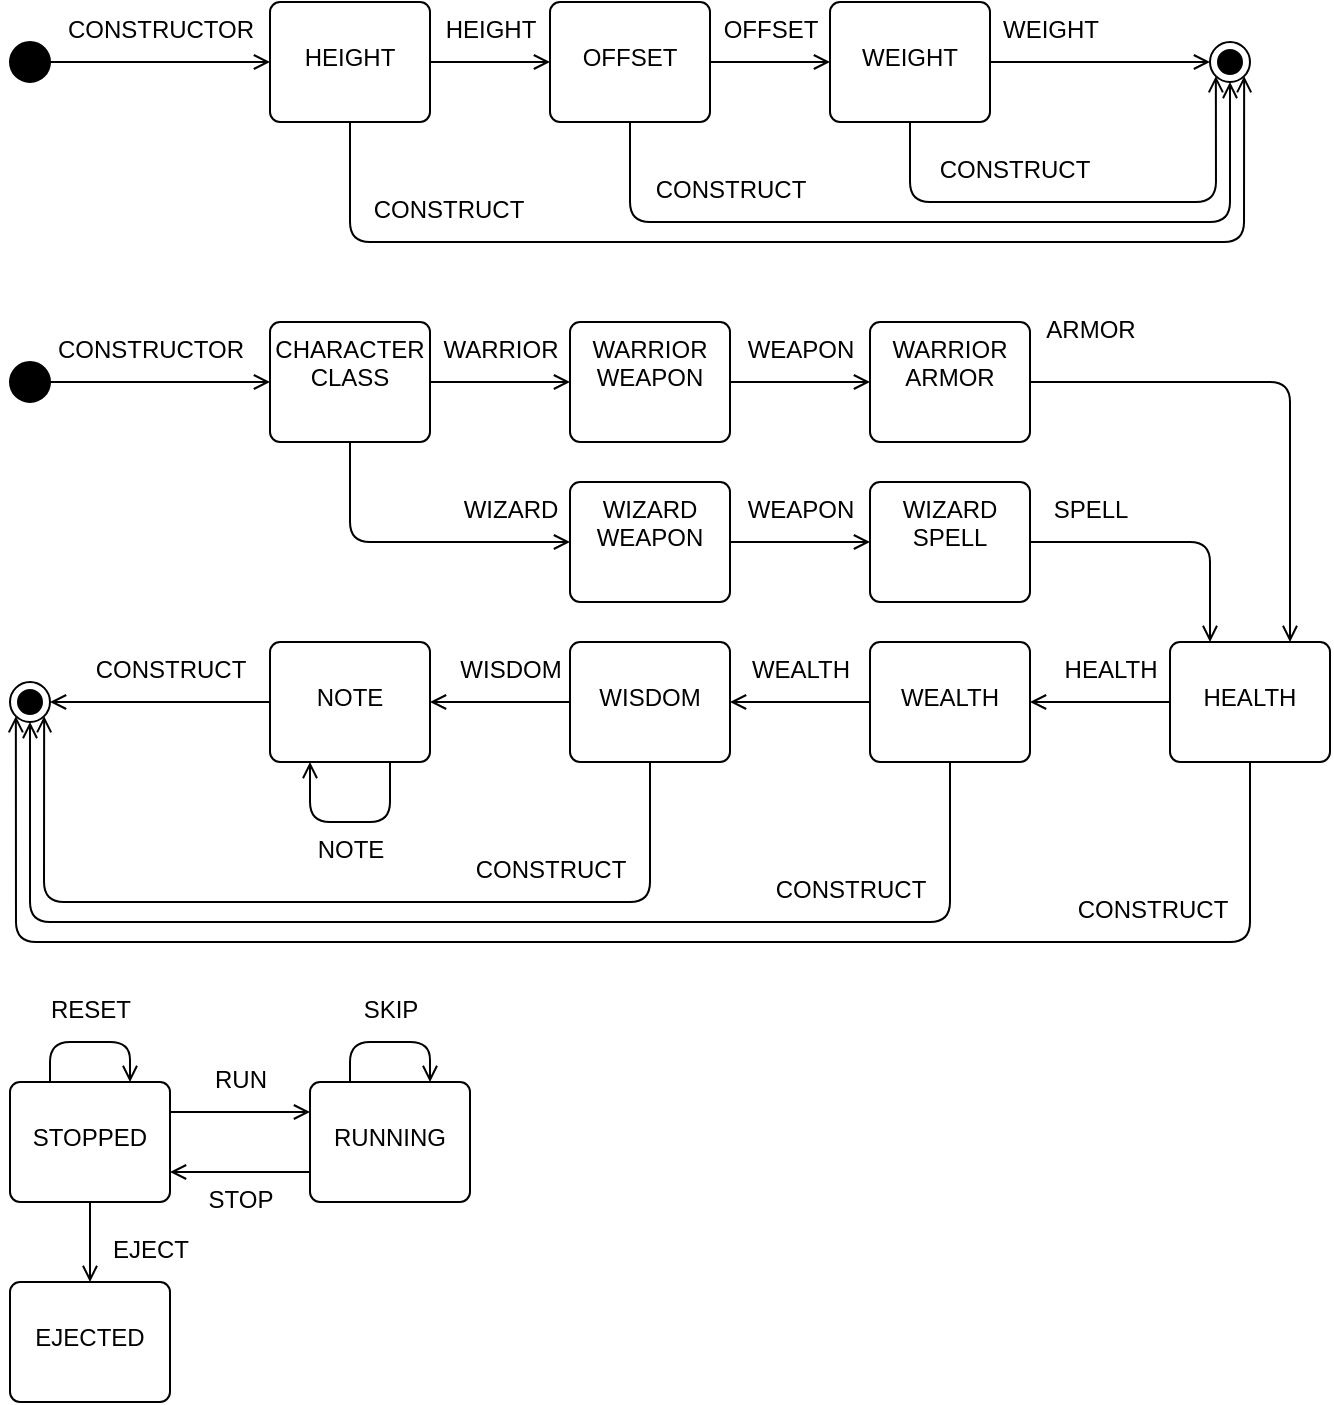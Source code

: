 <mxfile version="24.7.10">
  <diagram name="Page-1" id="Ac71hImqdFUwSNVHBzud">
    <mxGraphModel dx="1434" dy="754" grid="1" gridSize="10" guides="1" tooltips="1" connect="1" arrows="1" fold="1" page="1" pageScale="1" pageWidth="850" pageHeight="1100" background="none" math="0" shadow="0">
      <root>
        <mxCell id="0" />
        <mxCell id="1" parent="0" />
        <mxCell id="HTi7tMDV67TymgXYMMtL-4" value="&lt;div&gt;&lt;br&gt;&lt;/div&gt;&lt;div&gt;STOPPED&lt;/div&gt;" style="html=1;align=center;verticalAlign=top;rounded=1;absoluteArcSize=1;arcSize=10;dashed=0;whiteSpace=wrap;labelBackgroundColor=none;" parent="1" vertex="1">
          <mxGeometry x="40" y="580" width="80" height="60" as="geometry" />
        </mxCell>
        <mxCell id="HTi7tMDV67TymgXYMMtL-5" value="&lt;div&gt;&lt;br&gt;&lt;/div&gt;&lt;div&gt;EJECTED&lt;/div&gt;" style="html=1;align=center;verticalAlign=top;rounded=1;absoluteArcSize=1;arcSize=10;dashed=0;whiteSpace=wrap;labelBackgroundColor=none;" parent="1" vertex="1">
          <mxGeometry x="40" y="680" width="80" height="60" as="geometry" />
        </mxCell>
        <mxCell id="HTi7tMDV67TymgXYMMtL-6" value="&lt;div&gt;&lt;br&gt;&lt;/div&gt;&lt;div&gt;RUNNING&lt;/div&gt;" style="html=1;align=center;verticalAlign=top;rounded=1;absoluteArcSize=1;arcSize=10;dashed=0;whiteSpace=wrap;labelBackgroundColor=none;" parent="1" vertex="1">
          <mxGeometry x="190" y="580" width="80" height="60" as="geometry" />
        </mxCell>
        <mxCell id="HTi7tMDV67TymgXYMMtL-11" value="" style="endArrow=open;html=1;rounded=1;align=center;verticalAlign=bottom;endFill=0;labelBackgroundColor=none;exitX=0;exitY=0.75;exitDx=0;exitDy=0;entryX=1;entryY=0.75;entryDx=0;entryDy=0;fontColor=default;" parent="1" source="HTi7tMDV67TymgXYMMtL-6" target="HTi7tMDV67TymgXYMMtL-4" edge="1">
          <mxGeometry y="70" relative="1" as="geometry">
            <mxPoint x="280" y="740" as="sourcePoint" />
            <mxPoint x="480" y="740" as="targetPoint" />
            <mxPoint as="offset" />
          </mxGeometry>
        </mxCell>
        <mxCell id="HTi7tMDV67TymgXYMMtL-12" value="STOP" style="resizable=0;html=1;align=center;verticalAlign=top;labelBackgroundColor=none;direction=south;rounded=1;" parent="HTi7tMDV67TymgXYMMtL-11" connectable="0" vertex="1">
          <mxGeometry relative="1" as="geometry" />
        </mxCell>
        <mxCell id="HTi7tMDV67TymgXYMMtL-14" value="" style="endArrow=open;html=1;rounded=1;align=center;verticalAlign=bottom;endFill=0;labelBackgroundColor=none;exitX=1;exitY=0.25;exitDx=0;exitDy=0;entryX=0;entryY=0.25;entryDx=0;entryDy=0;fontColor=default;" parent="1" source="HTi7tMDV67TymgXYMMtL-4" target="HTi7tMDV67TymgXYMMtL-6" edge="1">
          <mxGeometry y="70" relative="1" as="geometry">
            <mxPoint x="320" y="530" as="sourcePoint" />
            <mxPoint x="120" y="530" as="targetPoint" />
            <mxPoint as="offset" />
          </mxGeometry>
        </mxCell>
        <mxCell id="HTi7tMDV67TymgXYMMtL-15" value="RUN" style="resizable=0;html=1;align=center;verticalAlign=top;labelBackgroundColor=none;direction=west;rounded=1;" parent="HTi7tMDV67TymgXYMMtL-14" connectable="0" vertex="1">
          <mxGeometry relative="1" as="geometry">
            <mxPoint y="-30" as="offset" />
          </mxGeometry>
        </mxCell>
        <mxCell id="HTi7tMDV67TymgXYMMtL-16" value="" style="endArrow=open;html=1;rounded=1;align=center;verticalAlign=bottom;endFill=0;labelBackgroundColor=none;exitX=0.5;exitY=1;exitDx=0;exitDy=0;entryX=0.5;entryY=0;entryDx=0;entryDy=0;fontColor=default;" parent="1" source="HTi7tMDV67TymgXYMMtL-4" target="HTi7tMDV67TymgXYMMtL-5" edge="1">
          <mxGeometry y="70" relative="1" as="geometry">
            <mxPoint x="170" y="590" as="sourcePoint" />
            <mxPoint x="370" y="590" as="targetPoint" />
            <mxPoint as="offset" />
          </mxGeometry>
        </mxCell>
        <mxCell id="HTi7tMDV67TymgXYMMtL-17" value="EJECT" style="resizable=0;html=1;align=center;verticalAlign=top;labelBackgroundColor=none;direction=south;rounded=1;" parent="HTi7tMDV67TymgXYMMtL-16" connectable="0" vertex="1">
          <mxGeometry relative="1" as="geometry">
            <mxPoint x="30" y="-10" as="offset" />
          </mxGeometry>
        </mxCell>
        <mxCell id="HTi7tMDV67TymgXYMMtL-20" value="" style="endArrow=open;html=1;rounded=1;align=center;verticalAlign=bottom;endFill=0;labelBackgroundColor=none;exitX=0.25;exitY=0;exitDx=0;exitDy=0;entryX=0.75;entryY=0;entryDx=0;entryDy=0;fontColor=default;" parent="1" source="HTi7tMDV67TymgXYMMtL-6" target="HTi7tMDV67TymgXYMMtL-6" edge="1">
          <mxGeometry y="70" relative="1" as="geometry">
            <mxPoint x="330" y="630" as="sourcePoint" />
            <mxPoint x="460" y="610" as="targetPoint" />
            <Array as="points">
              <mxPoint x="210" y="560" />
              <mxPoint x="250" y="560" />
            </Array>
            <mxPoint as="offset" />
          </mxGeometry>
        </mxCell>
        <mxCell id="HTi7tMDV67TymgXYMMtL-21" value="SKIP" style="resizable=0;html=1;align=center;verticalAlign=top;labelBackgroundColor=none;direction=west;rounded=1;" parent="HTi7tMDV67TymgXYMMtL-20" connectable="0" vertex="1">
          <mxGeometry relative="1" as="geometry">
            <mxPoint y="-30" as="offset" />
          </mxGeometry>
        </mxCell>
        <mxCell id="HTi7tMDV67TymgXYMMtL-26" value="" style="endArrow=open;html=1;rounded=1;align=center;verticalAlign=bottom;endFill=0;labelBackgroundColor=none;exitX=0.25;exitY=0;exitDx=0;exitDy=0;entryX=0.75;entryY=0;entryDx=0;entryDy=0;fontColor=default;" parent="1" source="HTi7tMDV67TymgXYMMtL-4" target="HTi7tMDV67TymgXYMMtL-4" edge="1">
          <mxGeometry y="70" relative="1" as="geometry">
            <mxPoint x="290" y="590" as="sourcePoint" />
            <mxPoint x="290" y="630" as="targetPoint" />
            <Array as="points">
              <mxPoint x="60" y="560" />
              <mxPoint x="100" y="560" />
            </Array>
            <mxPoint as="offset" />
          </mxGeometry>
        </mxCell>
        <mxCell id="HTi7tMDV67TymgXYMMtL-27" value="RESET" style="resizable=0;html=1;align=center;verticalAlign=top;labelBackgroundColor=none;direction=north;rounded=1;" parent="HTi7tMDV67TymgXYMMtL-26" connectable="0" vertex="1">
          <mxGeometry relative="1" as="geometry">
            <mxPoint y="-30" as="offset" />
          </mxGeometry>
        </mxCell>
        <mxCell id="Jva7O8vbE3L5nxs0JY6R-1" value="&lt;div&gt;&lt;br&gt;&lt;/div&gt;&lt;div&gt;HEIGHT&lt;/div&gt;" style="html=1;align=center;verticalAlign=top;rounded=1;absoluteArcSize=1;arcSize=10;dashed=0;whiteSpace=wrap;labelBackgroundColor=none;" parent="1" vertex="1">
          <mxGeometry x="170" y="40" width="80" height="60" as="geometry" />
        </mxCell>
        <mxCell id="Jva7O8vbE3L5nxs0JY6R-2" value="&lt;div&gt;&lt;br&gt;&lt;/div&gt;&lt;div&gt;OFFSET&lt;/div&gt;" style="html=1;align=center;verticalAlign=top;rounded=1;absoluteArcSize=1;arcSize=10;dashed=0;whiteSpace=wrap;labelBackgroundColor=none;" parent="1" vertex="1">
          <mxGeometry x="310" y="40" width="80" height="60" as="geometry" />
        </mxCell>
        <mxCell id="Jva7O8vbE3L5nxs0JY6R-3" value="&lt;div&gt;&lt;br&gt;&lt;/div&gt;&lt;div&gt;WEIGHT&lt;/div&gt;" style="html=1;align=center;verticalAlign=top;rounded=1;absoluteArcSize=1;arcSize=10;dashed=0;whiteSpace=wrap;labelBackgroundColor=none;" parent="1" vertex="1">
          <mxGeometry x="450" y="40" width="80" height="60" as="geometry" />
        </mxCell>
        <mxCell id="Jva7O8vbE3L5nxs0JY6R-4" value="" style="ellipse;fillColor=strokeColor;html=1;" parent="1" vertex="1">
          <mxGeometry x="40" y="60" width="20" height="20" as="geometry" />
        </mxCell>
        <mxCell id="Jva7O8vbE3L5nxs0JY6R-5" value="" style="endArrow=open;html=1;rounded=1;align=center;verticalAlign=bottom;endFill=0;labelBackgroundColor=none;fontColor=default;exitX=1;exitY=0.5;exitDx=0;exitDy=0;entryX=0;entryY=0.5;entryDx=0;entryDy=0;" parent="1" source="Jva7O8vbE3L5nxs0JY6R-4" target="Jva7O8vbE3L5nxs0JY6R-1" edge="1">
          <mxGeometry y="70" relative="1" as="geometry">
            <mxPoint x="280" y="-10" as="sourcePoint" />
            <mxPoint x="150" y="-10" as="targetPoint" />
            <mxPoint as="offset" />
          </mxGeometry>
        </mxCell>
        <mxCell id="Jva7O8vbE3L5nxs0JY6R-6" value="CONSTRUCTOR" style="resizable=0;html=1;align=center;verticalAlign=top;labelBackgroundColor=none;direction=west;rounded=1;" parent="Jva7O8vbE3L5nxs0JY6R-5" connectable="0" vertex="1">
          <mxGeometry relative="1" as="geometry">
            <mxPoint y="-30" as="offset" />
          </mxGeometry>
        </mxCell>
        <mxCell id="Jva7O8vbE3L5nxs0JY6R-8" value="" style="endArrow=open;html=1;rounded=1;align=center;verticalAlign=bottom;endFill=0;labelBackgroundColor=none;fontColor=default;exitX=1;exitY=0.5;exitDx=0;exitDy=0;entryX=0;entryY=0.5;entryDx=0;entryDy=0;" parent="1" source="Jva7O8vbE3L5nxs0JY6R-1" target="Jva7O8vbE3L5nxs0JY6R-2" edge="1">
          <mxGeometry y="70" relative="1" as="geometry">
            <mxPoint x="230" y="170" as="sourcePoint" />
            <mxPoint x="340" y="170" as="targetPoint" />
            <mxPoint as="offset" />
          </mxGeometry>
        </mxCell>
        <mxCell id="Jva7O8vbE3L5nxs0JY6R-9" value="&lt;div&gt;HEIGHT&lt;/div&gt;" style="resizable=0;html=1;align=center;verticalAlign=top;labelBackgroundColor=none;direction=west;rounded=1;" parent="Jva7O8vbE3L5nxs0JY6R-8" connectable="0" vertex="1">
          <mxGeometry relative="1" as="geometry">
            <mxPoint y="-30" as="offset" />
          </mxGeometry>
        </mxCell>
        <mxCell id="Jva7O8vbE3L5nxs0JY6R-10" value="" style="endArrow=open;html=1;rounded=1;align=center;verticalAlign=bottom;endFill=0;labelBackgroundColor=none;fontColor=default;exitX=1;exitY=0.5;exitDx=0;exitDy=0;entryX=0;entryY=0.5;entryDx=0;entryDy=0;" parent="1" source="Jva7O8vbE3L5nxs0JY6R-2" target="Jva7O8vbE3L5nxs0JY6R-3" edge="1">
          <mxGeometry y="70" relative="1" as="geometry">
            <mxPoint x="260" y="80" as="sourcePoint" />
            <mxPoint x="330" y="80" as="targetPoint" />
            <mxPoint as="offset" />
          </mxGeometry>
        </mxCell>
        <mxCell id="Jva7O8vbE3L5nxs0JY6R-11" value="OFFSET" style="resizable=0;html=1;align=center;verticalAlign=top;labelBackgroundColor=none;direction=west;rounded=1;" parent="Jva7O8vbE3L5nxs0JY6R-10" connectable="0" vertex="1">
          <mxGeometry relative="1" as="geometry">
            <mxPoint y="-30" as="offset" />
          </mxGeometry>
        </mxCell>
        <mxCell id="Jva7O8vbE3L5nxs0JY6R-14" value="" style="endArrow=open;html=1;rounded=1;align=center;verticalAlign=bottom;endFill=0;labelBackgroundColor=none;fontColor=default;exitX=1;exitY=0.5;exitDx=0;exitDy=0;entryX=0;entryY=0.5;entryDx=0;entryDy=0;" parent="1" source="Jva7O8vbE3L5nxs0JY6R-3" target="Jva7O8vbE3L5nxs0JY6R-7" edge="1">
          <mxGeometry y="70" relative="1" as="geometry">
            <mxPoint x="550" y="69.5" as="sourcePoint" />
            <mxPoint x="620" y="69.5" as="targetPoint" />
            <mxPoint as="offset" />
          </mxGeometry>
        </mxCell>
        <mxCell id="Jva7O8vbE3L5nxs0JY6R-15" value="WEIGHT" style="resizable=0;html=1;align=center;verticalAlign=top;labelBackgroundColor=none;direction=west;rounded=1;" parent="Jva7O8vbE3L5nxs0JY6R-14" connectable="0" vertex="1">
          <mxGeometry relative="1" as="geometry">
            <mxPoint x="-25" y="-30" as="offset" />
          </mxGeometry>
        </mxCell>
        <mxCell id="Jva7O8vbE3L5nxs0JY6R-7" value="" style="ellipse;html=1;shape=endState;fillColor=strokeColor;" parent="1" vertex="1">
          <mxGeometry x="640" y="60" width="20" height="20" as="geometry" />
        </mxCell>
        <mxCell id="Jva7O8vbE3L5nxs0JY6R-16" value="" style="endArrow=open;html=1;rounded=1;align=center;verticalAlign=bottom;endFill=0;labelBackgroundColor=none;fontColor=default;exitX=0.5;exitY=1;exitDx=0;exitDy=0;entryX=1;entryY=1;entryDx=0;entryDy=0;" parent="1" source="Jva7O8vbE3L5nxs0JY6R-1" target="Jva7O8vbE3L5nxs0JY6R-7" edge="1">
          <mxGeometry y="70" relative="1" as="geometry">
            <mxPoint x="80" y="180" as="sourcePoint" />
            <mxPoint x="600" y="160" as="targetPoint" />
            <mxPoint as="offset" />
            <Array as="points">
              <mxPoint x="210" y="160" />
              <mxPoint x="410" y="160" />
              <mxPoint x="657" y="160" />
            </Array>
          </mxGeometry>
        </mxCell>
        <mxCell id="Jva7O8vbE3L5nxs0JY6R-17" value="CONSTRUCT" style="resizable=0;html=1;align=center;verticalAlign=top;labelBackgroundColor=none;direction=north;rounded=1;" parent="Jva7O8vbE3L5nxs0JY6R-16" connectable="0" vertex="1">
          <mxGeometry relative="1" as="geometry">
            <mxPoint x="-186" y="-30" as="offset" />
          </mxGeometry>
        </mxCell>
        <mxCell id="Jva7O8vbE3L5nxs0JY6R-18" value="" style="endArrow=open;html=1;rounded=1;align=center;verticalAlign=bottom;endFill=0;labelBackgroundColor=none;fontColor=default;exitX=0.5;exitY=1;exitDx=0;exitDy=0;entryX=0.5;entryY=1;entryDx=0;entryDy=0;" parent="1" source="Jva7O8vbE3L5nxs0JY6R-2" target="Jva7O8vbE3L5nxs0JY6R-7" edge="1">
          <mxGeometry y="70" relative="1" as="geometry">
            <mxPoint x="220" y="110" as="sourcePoint" />
            <mxPoint x="590" y="80" as="targetPoint" />
            <mxPoint as="offset" />
            <Array as="points">
              <mxPoint x="350" y="150" />
              <mxPoint x="650" y="150" />
            </Array>
          </mxGeometry>
        </mxCell>
        <mxCell id="Jva7O8vbE3L5nxs0JY6R-19" value="CONSTRUCT" style="resizable=0;html=1;align=center;verticalAlign=top;labelBackgroundColor=none;direction=west;rounded=1;" parent="Jva7O8vbE3L5nxs0JY6R-18" connectable="0" vertex="1">
          <mxGeometry relative="1" as="geometry">
            <mxPoint x="-110" y="-30" as="offset" />
          </mxGeometry>
        </mxCell>
        <mxCell id="Jva7O8vbE3L5nxs0JY6R-20" value="" style="endArrow=open;html=1;rounded=1;align=center;verticalAlign=bottom;endFill=0;labelBackgroundColor=none;fontColor=default;exitX=0.5;exitY=1;exitDx=0;exitDy=0;entryX=0;entryY=1;entryDx=0;entryDy=0;" parent="1" source="Jva7O8vbE3L5nxs0JY6R-3" target="Jva7O8vbE3L5nxs0JY6R-7" edge="1">
          <mxGeometry y="70" relative="1" as="geometry">
            <mxPoint x="360" y="110" as="sourcePoint" />
            <mxPoint x="590" y="80" as="targetPoint" />
            <mxPoint as="offset" />
            <Array as="points">
              <mxPoint x="490" y="140" />
              <mxPoint x="643" y="140" />
            </Array>
          </mxGeometry>
        </mxCell>
        <mxCell id="Jva7O8vbE3L5nxs0JY6R-21" value="CONSTRUCT" style="resizable=0;html=1;align=center;verticalAlign=top;labelBackgroundColor=none;direction=north;rounded=1;" parent="Jva7O8vbE3L5nxs0JY6R-20" connectable="0" vertex="1">
          <mxGeometry relative="1" as="geometry">
            <mxPoint x="-36" y="-30" as="offset" />
          </mxGeometry>
        </mxCell>
        <mxCell id="Jva7O8vbE3L5nxs0JY6R-22" value="&lt;div&gt;CHARACTER&lt;/div&gt;&lt;div&gt;CLASS&lt;br&gt;&lt;/div&gt;" style="html=1;align=center;verticalAlign=top;rounded=1;absoluteArcSize=1;arcSize=10;dashed=0;whiteSpace=wrap;labelBackgroundColor=none;" parent="1" vertex="1">
          <mxGeometry x="170" y="200" width="80" height="60" as="geometry" />
        </mxCell>
        <mxCell id="Jva7O8vbE3L5nxs0JY6R-23" value="&lt;div&gt;WARRIOR&lt;/div&gt;&lt;div&gt;WEAPON&lt;/div&gt;" style="html=1;align=center;verticalAlign=top;rounded=1;absoluteArcSize=1;arcSize=10;dashed=0;whiteSpace=wrap;labelBackgroundColor=none;" parent="1" vertex="1">
          <mxGeometry x="320" y="200" width="80" height="60" as="geometry" />
        </mxCell>
        <mxCell id="Jva7O8vbE3L5nxs0JY6R-24" value="&lt;div&gt;WARRIOR&lt;/div&gt;&lt;div&gt;ARMOR&lt;/div&gt;" style="html=1;align=center;verticalAlign=top;rounded=1;absoluteArcSize=1;arcSize=10;dashed=0;whiteSpace=wrap;labelBackgroundColor=none;" parent="1" vertex="1">
          <mxGeometry x="470" y="200" width="80" height="60" as="geometry" />
        </mxCell>
        <mxCell id="Jva7O8vbE3L5nxs0JY6R-25" value="" style="ellipse;fillColor=strokeColor;html=1;" parent="1" vertex="1">
          <mxGeometry x="40" y="220" width="20" height="20" as="geometry" />
        </mxCell>
        <mxCell id="Jva7O8vbE3L5nxs0JY6R-26" value="" style="endArrow=open;html=1;rounded=1;align=center;verticalAlign=bottom;endFill=0;labelBackgroundColor=none;fontColor=default;exitX=1;exitY=0.5;exitDx=0;exitDy=0;entryX=0;entryY=0.5;entryDx=0;entryDy=0;" parent="1" source="Jva7O8vbE3L5nxs0JY6R-25" target="Jva7O8vbE3L5nxs0JY6R-22" edge="1">
          <mxGeometry y="70" relative="1" as="geometry">
            <mxPoint x="280" y="150" as="sourcePoint" />
            <mxPoint x="150" y="150" as="targetPoint" />
            <mxPoint as="offset" />
          </mxGeometry>
        </mxCell>
        <mxCell id="Jva7O8vbE3L5nxs0JY6R-27" value="CONSTRUCTOR" style="resizable=0;html=1;align=center;verticalAlign=top;labelBackgroundColor=none;direction=west;rounded=1;" parent="Jva7O8vbE3L5nxs0JY6R-26" connectable="0" vertex="1">
          <mxGeometry relative="1" as="geometry">
            <mxPoint x="-5" y="-30" as="offset" />
          </mxGeometry>
        </mxCell>
        <mxCell id="Jva7O8vbE3L5nxs0JY6R-28" value="" style="endArrow=open;html=1;rounded=1;align=center;verticalAlign=bottom;endFill=0;labelBackgroundColor=none;fontColor=default;exitX=1;exitY=0.5;exitDx=0;exitDy=0;entryX=0;entryY=0.5;entryDx=0;entryDy=0;" parent="1" source="Jva7O8vbE3L5nxs0JY6R-22" target="Jva7O8vbE3L5nxs0JY6R-23" edge="1">
          <mxGeometry y="70" relative="1" as="geometry">
            <mxPoint x="230" y="330" as="sourcePoint" />
            <mxPoint x="340" y="330" as="targetPoint" />
            <mxPoint as="offset" />
          </mxGeometry>
        </mxCell>
        <mxCell id="Jva7O8vbE3L5nxs0JY6R-29" value="WARRIOR" style="resizable=0;html=1;align=center;verticalAlign=top;labelBackgroundColor=none;direction=west;rounded=1;" parent="Jva7O8vbE3L5nxs0JY6R-28" connectable="0" vertex="1">
          <mxGeometry relative="1" as="geometry">
            <mxPoint y="-30" as="offset" />
          </mxGeometry>
        </mxCell>
        <mxCell id="Jva7O8vbE3L5nxs0JY6R-30" value="" style="endArrow=open;html=1;rounded=1;align=center;verticalAlign=bottom;endFill=0;labelBackgroundColor=none;fontColor=default;exitX=1;exitY=0.5;exitDx=0;exitDy=0;entryX=0;entryY=0.5;entryDx=0;entryDy=0;" parent="1" source="Jva7O8vbE3L5nxs0JY6R-23" target="Jva7O8vbE3L5nxs0JY6R-24" edge="1">
          <mxGeometry y="70" relative="1" as="geometry">
            <mxPoint x="270" y="240" as="sourcePoint" />
            <mxPoint x="340" y="240" as="targetPoint" />
            <mxPoint as="offset" />
          </mxGeometry>
        </mxCell>
        <mxCell id="Jva7O8vbE3L5nxs0JY6R-31" value="WEAPON" style="resizable=0;html=1;align=center;verticalAlign=top;labelBackgroundColor=none;direction=west;rounded=1;" parent="Jva7O8vbE3L5nxs0JY6R-30" connectable="0" vertex="1">
          <mxGeometry relative="1" as="geometry">
            <mxPoint y="-30" as="offset" />
          </mxGeometry>
        </mxCell>
        <mxCell id="Jva7O8vbE3L5nxs0JY6R-32" value="" style="endArrow=open;html=1;rounded=1;align=center;verticalAlign=bottom;endFill=0;labelBackgroundColor=none;fontColor=default;exitX=1;exitY=0.5;exitDx=0;exitDy=0;entryX=0.75;entryY=0;entryDx=0;entryDy=0;" parent="1" source="Jva7O8vbE3L5nxs0JY6R-24" target="Jva7O8vbE3L5nxs0JY6R-49" edge="1">
          <mxGeometry y="70" relative="1" as="geometry">
            <mxPoint x="570" y="229.5" as="sourcePoint" />
            <mxPoint x="660" y="230" as="targetPoint" />
            <mxPoint as="offset" />
            <Array as="points">
              <mxPoint x="680" y="230" />
            </Array>
          </mxGeometry>
        </mxCell>
        <mxCell id="Jva7O8vbE3L5nxs0JY6R-33" value="ARMOR" style="resizable=0;html=1;align=center;verticalAlign=top;labelBackgroundColor=none;direction=west;rounded=1;" parent="Jva7O8vbE3L5nxs0JY6R-32" connectable="0" vertex="1">
          <mxGeometry relative="1" as="geometry">
            <mxPoint x="-100" y="-40" as="offset" />
          </mxGeometry>
        </mxCell>
        <mxCell id="Jva7O8vbE3L5nxs0JY6R-41" value="&lt;div&gt;WIZARD&lt;/div&gt;&lt;div&gt;WEAPON&lt;/div&gt;" style="html=1;align=center;verticalAlign=top;rounded=1;absoluteArcSize=1;arcSize=10;dashed=0;whiteSpace=wrap;labelBackgroundColor=none;" parent="1" vertex="1">
          <mxGeometry x="320" y="280" width="80" height="60" as="geometry" />
        </mxCell>
        <mxCell id="Jva7O8vbE3L5nxs0JY6R-42" value="&lt;div&gt;WIZARD&lt;/div&gt;&lt;div&gt;SPELL&lt;br&gt;&lt;/div&gt;" style="html=1;align=center;verticalAlign=top;rounded=1;absoluteArcSize=1;arcSize=10;dashed=0;whiteSpace=wrap;labelBackgroundColor=none;" parent="1" vertex="1">
          <mxGeometry x="470" y="280" width="80" height="60" as="geometry" />
        </mxCell>
        <mxCell id="Jva7O8vbE3L5nxs0JY6R-43" value="" style="endArrow=open;html=1;rounded=1;align=center;verticalAlign=bottom;endFill=0;labelBackgroundColor=none;fontColor=default;exitX=0.5;exitY=1;exitDx=0;exitDy=0;entryX=0;entryY=0.5;entryDx=0;entryDy=0;" parent="1" source="Jva7O8vbE3L5nxs0JY6R-22" target="Jva7O8vbE3L5nxs0JY6R-41" edge="1">
          <mxGeometry y="70" relative="1" as="geometry">
            <mxPoint x="250" y="310" as="sourcePoint" />
            <mxPoint x="340" y="410" as="targetPoint" />
            <mxPoint as="offset" />
            <Array as="points">
              <mxPoint x="210" y="310" />
            </Array>
          </mxGeometry>
        </mxCell>
        <mxCell id="Jva7O8vbE3L5nxs0JY6R-44" value="WIZARD" style="resizable=0;html=1;align=center;verticalAlign=top;labelBackgroundColor=none;direction=west;rounded=1;" parent="Jva7O8vbE3L5nxs0JY6R-43" connectable="0" vertex="1">
          <mxGeometry relative="1" as="geometry">
            <mxPoint x="50" y="-30" as="offset" />
          </mxGeometry>
        </mxCell>
        <mxCell id="Jva7O8vbE3L5nxs0JY6R-45" value="" style="endArrow=open;html=1;rounded=1;align=center;verticalAlign=bottom;endFill=0;labelBackgroundColor=none;fontColor=default;exitX=1;exitY=0.5;exitDx=0;exitDy=0;entryX=0;entryY=0.5;entryDx=0;entryDy=0;" parent="1" source="Jva7O8vbE3L5nxs0JY6R-41" target="Jva7O8vbE3L5nxs0JY6R-42" edge="1">
          <mxGeometry y="70" relative="1" as="geometry">
            <mxPoint x="270" y="320" as="sourcePoint" />
            <mxPoint x="340" y="320" as="targetPoint" />
            <mxPoint as="offset" />
          </mxGeometry>
        </mxCell>
        <mxCell id="Jva7O8vbE3L5nxs0JY6R-46" value="WEAPON" style="resizable=0;html=1;align=center;verticalAlign=top;labelBackgroundColor=none;direction=west;rounded=1;" parent="Jva7O8vbE3L5nxs0JY6R-45" connectable="0" vertex="1">
          <mxGeometry relative="1" as="geometry">
            <mxPoint y="-30" as="offset" />
          </mxGeometry>
        </mxCell>
        <mxCell id="Jva7O8vbE3L5nxs0JY6R-47" value="" style="endArrow=open;html=1;rounded=1;align=center;verticalAlign=bottom;endFill=0;labelBackgroundColor=none;fontColor=default;exitX=1;exitY=0.5;exitDx=0;exitDy=0;entryX=0.25;entryY=0;entryDx=0;entryDy=0;" parent="1" source="Jva7O8vbE3L5nxs0JY6R-42" target="Jva7O8vbE3L5nxs0JY6R-49" edge="1">
          <mxGeometry y="70" relative="1" as="geometry">
            <mxPoint x="570" y="309.5" as="sourcePoint" />
            <mxPoint x="660" y="310" as="targetPoint" />
            <mxPoint as="offset" />
            <Array as="points">
              <mxPoint x="640" y="310" />
            </Array>
          </mxGeometry>
        </mxCell>
        <mxCell id="Jva7O8vbE3L5nxs0JY6R-48" value="SPELL" style="resizable=0;html=1;align=center;verticalAlign=top;labelBackgroundColor=none;direction=west;rounded=1;" parent="Jva7O8vbE3L5nxs0JY6R-47" connectable="0" vertex="1">
          <mxGeometry relative="1" as="geometry">
            <mxPoint x="-40" y="-30" as="offset" />
          </mxGeometry>
        </mxCell>
        <mxCell id="Jva7O8vbE3L5nxs0JY6R-49" value="&lt;div&gt;&lt;br&gt;&lt;/div&gt;&lt;div&gt;HEALTH&lt;/div&gt;" style="html=1;align=center;verticalAlign=top;rounded=1;absoluteArcSize=1;arcSize=10;dashed=0;whiteSpace=wrap;labelBackgroundColor=none;" parent="1" vertex="1">
          <mxGeometry x="620" y="360" width="80" height="60" as="geometry" />
        </mxCell>
        <mxCell id="Jva7O8vbE3L5nxs0JY6R-50" value="&lt;div&gt;&lt;br&gt;&lt;/div&gt;&lt;div&gt;WEALTH&lt;/div&gt;" style="html=1;align=center;verticalAlign=top;rounded=1;absoluteArcSize=1;arcSize=10;dashed=0;whiteSpace=wrap;labelBackgroundColor=none;" parent="1" vertex="1">
          <mxGeometry x="470" y="360" width="80" height="60" as="geometry" />
        </mxCell>
        <mxCell id="Jva7O8vbE3L5nxs0JY6R-51" value="&lt;div&gt;&lt;br&gt;&lt;/div&gt;&lt;div&gt;WISDOM&lt;/div&gt;" style="html=1;align=center;verticalAlign=top;rounded=1;absoluteArcSize=1;arcSize=10;dashed=0;whiteSpace=wrap;labelBackgroundColor=none;" parent="1" vertex="1">
          <mxGeometry x="320" y="360" width="80" height="60" as="geometry" />
        </mxCell>
        <mxCell id="Jva7O8vbE3L5nxs0JY6R-52" value="&lt;div&gt;&lt;br&gt;&lt;/div&gt;&lt;div&gt;NOTE&lt;/div&gt;" style="html=1;align=center;verticalAlign=top;rounded=1;absoluteArcSize=1;arcSize=10;dashed=0;whiteSpace=wrap;labelBackgroundColor=none;" parent="1" vertex="1">
          <mxGeometry x="170" y="360" width="80" height="60" as="geometry" />
        </mxCell>
        <mxCell id="Jva7O8vbE3L5nxs0JY6R-53" value="" style="ellipse;html=1;shape=endState;fillColor=strokeColor;" parent="1" vertex="1">
          <mxGeometry x="40" y="380" width="20" height="20" as="geometry" />
        </mxCell>
        <mxCell id="Jva7O8vbE3L5nxs0JY6R-54" value="" style="endArrow=open;html=1;rounded=1;align=center;verticalAlign=bottom;endFill=0;labelBackgroundColor=none;fontColor=default;exitX=0;exitY=0.5;exitDx=0;exitDy=0;entryX=1;entryY=0.5;entryDx=0;entryDy=0;" parent="1" source="Jva7O8vbE3L5nxs0JY6R-49" target="Jva7O8vbE3L5nxs0JY6R-50" edge="1">
          <mxGeometry y="70" relative="1" as="geometry">
            <mxPoint x="560" y="300" as="sourcePoint" />
            <mxPoint x="560" y="390" as="targetPoint" />
            <mxPoint as="offset" />
            <Array as="points" />
          </mxGeometry>
        </mxCell>
        <mxCell id="Jva7O8vbE3L5nxs0JY6R-55" value="HEALTH" style="resizable=0;html=1;align=center;verticalAlign=top;labelBackgroundColor=none;direction=west;rounded=1;" parent="Jva7O8vbE3L5nxs0JY6R-54" connectable="0" vertex="1">
          <mxGeometry relative="1" as="geometry">
            <mxPoint x="5" y="-30" as="offset" />
          </mxGeometry>
        </mxCell>
        <mxCell id="Jva7O8vbE3L5nxs0JY6R-56" value="" style="endArrow=open;html=1;rounded=1;align=center;verticalAlign=bottom;endFill=0;labelBackgroundColor=none;fontColor=default;exitX=0;exitY=0.5;exitDx=0;exitDy=0;entryX=1;entryY=0.5;entryDx=0;entryDy=0;" parent="1" source="Jva7O8vbE3L5nxs0JY6R-50" target="Jva7O8vbE3L5nxs0JY6R-51" edge="1">
          <mxGeometry y="70" relative="1" as="geometry">
            <mxPoint x="390" y="310" as="sourcePoint" />
            <mxPoint x="480" y="285" as="targetPoint" />
            <mxPoint as="offset" />
            <Array as="points" />
          </mxGeometry>
        </mxCell>
        <mxCell id="Jva7O8vbE3L5nxs0JY6R-57" value="WEALTH" style="resizable=0;html=1;align=center;verticalAlign=top;labelBackgroundColor=none;direction=west;rounded=1;" parent="Jva7O8vbE3L5nxs0JY6R-56" connectable="0" vertex="1">
          <mxGeometry relative="1" as="geometry">
            <mxPoint y="-30" as="offset" />
          </mxGeometry>
        </mxCell>
        <mxCell id="Jva7O8vbE3L5nxs0JY6R-58" value="" style="endArrow=open;html=1;rounded=1;align=center;verticalAlign=bottom;endFill=0;labelBackgroundColor=none;fontColor=default;exitX=0;exitY=0.5;exitDx=0;exitDy=0;entryX=1;entryY=0.5;entryDx=0;entryDy=0;" parent="1" source="Jva7O8vbE3L5nxs0JY6R-51" target="Jva7O8vbE3L5nxs0JY6R-52" edge="1">
          <mxGeometry y="70" relative="1" as="geometry">
            <mxPoint x="310" y="450" as="sourcePoint" />
            <mxPoint x="220" y="450" as="targetPoint" />
            <mxPoint as="offset" />
            <Array as="points" />
          </mxGeometry>
        </mxCell>
        <mxCell id="Jva7O8vbE3L5nxs0JY6R-59" value="WISDOM" style="resizable=0;html=1;align=center;verticalAlign=top;labelBackgroundColor=none;direction=west;rounded=1;" parent="Jva7O8vbE3L5nxs0JY6R-58" connectable="0" vertex="1">
          <mxGeometry relative="1" as="geometry">
            <mxPoint x="5" y="-30" as="offset" />
          </mxGeometry>
        </mxCell>
        <mxCell id="Jva7O8vbE3L5nxs0JY6R-60" value="" style="endArrow=open;html=1;rounded=1;align=center;verticalAlign=bottom;endFill=0;labelBackgroundColor=none;fontColor=default;exitX=0.75;exitY=1;exitDx=0;exitDy=0;entryX=0.25;entryY=1;entryDx=0;entryDy=0;" parent="1" source="Jva7O8vbE3L5nxs0JY6R-52" target="Jva7O8vbE3L5nxs0JY6R-52" edge="1">
          <mxGeometry y="70" relative="1" as="geometry">
            <mxPoint x="310" y="400" as="sourcePoint" />
            <mxPoint x="190" y="520" as="targetPoint" />
            <mxPoint as="offset" />
            <Array as="points">
              <mxPoint x="230" y="450" />
              <mxPoint x="190" y="450" />
            </Array>
          </mxGeometry>
        </mxCell>
        <mxCell id="Jva7O8vbE3L5nxs0JY6R-61" value="NOTE" style="resizable=0;html=1;align=center;verticalAlign=top;labelBackgroundColor=none;direction=north;rounded=1;" parent="Jva7O8vbE3L5nxs0JY6R-60" connectable="0" vertex="1">
          <mxGeometry relative="1" as="geometry">
            <mxPoint as="offset" />
          </mxGeometry>
        </mxCell>
        <mxCell id="Jva7O8vbE3L5nxs0JY6R-63" value="" style="endArrow=open;html=1;rounded=1;align=center;verticalAlign=bottom;endFill=0;labelBackgroundColor=none;fontColor=default;exitX=0;exitY=0.5;exitDx=0;exitDy=0;entryX=1;entryY=0.5;entryDx=0;entryDy=0;" parent="1" source="Jva7O8vbE3L5nxs0JY6R-52" target="Jva7O8vbE3L5nxs0JY6R-53" edge="1">
          <mxGeometry y="70" relative="1" as="geometry">
            <mxPoint x="130" y="400" as="sourcePoint" />
            <mxPoint x="90" y="390" as="targetPoint" />
            <mxPoint as="offset" />
            <Array as="points" />
          </mxGeometry>
        </mxCell>
        <mxCell id="Jva7O8vbE3L5nxs0JY6R-64" value="CONSTRUCT" style="resizable=0;html=1;align=center;verticalAlign=top;labelBackgroundColor=none;direction=west;rounded=1;" parent="Jva7O8vbE3L5nxs0JY6R-63" connectable="0" vertex="1">
          <mxGeometry relative="1" as="geometry">
            <mxPoint x="5" y="-30" as="offset" />
          </mxGeometry>
        </mxCell>
        <mxCell id="znW-r9fmvjj_6vOvOYMQ-1" value="" style="endArrow=open;html=1;rounded=1;align=center;verticalAlign=bottom;endFill=0;labelBackgroundColor=none;fontColor=default;exitX=0.5;exitY=1;exitDx=0;exitDy=0;entryX=1;entryY=1;entryDx=0;entryDy=0;" parent="1" source="Jva7O8vbE3L5nxs0JY6R-51" target="Jva7O8vbE3L5nxs0JY6R-53" edge="1">
          <mxGeometry y="70" relative="1" as="geometry">
            <mxPoint x="180" y="400" as="sourcePoint" />
            <mxPoint x="90" y="490" as="targetPoint" />
            <mxPoint as="offset" />
            <Array as="points">
              <mxPoint x="360" y="490" />
              <mxPoint x="57" y="490" />
            </Array>
          </mxGeometry>
        </mxCell>
        <mxCell id="znW-r9fmvjj_6vOvOYMQ-2" value="CONSTRUCT" style="resizable=0;html=1;align=center;verticalAlign=top;labelBackgroundColor=none;direction=west;rounded=1;" parent="znW-r9fmvjj_6vOvOYMQ-1" connectable="0" vertex="1">
          <mxGeometry relative="1" as="geometry">
            <mxPoint x="113" y="-30" as="offset" />
          </mxGeometry>
        </mxCell>
        <mxCell id="znW-r9fmvjj_6vOvOYMQ-3" value="" style="endArrow=open;html=1;rounded=1;align=center;verticalAlign=bottom;endFill=0;labelBackgroundColor=none;fontColor=default;exitX=0.5;exitY=1;exitDx=0;exitDy=0;" parent="1" source="Jva7O8vbE3L5nxs0JY6R-50" edge="1">
          <mxGeometry y="70" relative="1" as="geometry">
            <mxPoint x="370" y="430" as="sourcePoint" />
            <mxPoint x="50" y="400" as="targetPoint" />
            <mxPoint as="offset" />
            <Array as="points">
              <mxPoint x="510" y="500" />
              <mxPoint x="50" y="500" />
            </Array>
          </mxGeometry>
        </mxCell>
        <mxCell id="znW-r9fmvjj_6vOvOYMQ-4" value="CONSTRUCT" style="resizable=0;html=1;align=center;verticalAlign=top;labelBackgroundColor=none;direction=west;rounded=1;" parent="znW-r9fmvjj_6vOvOYMQ-3" connectable="0" vertex="1">
          <mxGeometry relative="1" as="geometry">
            <mxPoint x="190" y="-30" as="offset" />
          </mxGeometry>
        </mxCell>
        <mxCell id="znW-r9fmvjj_6vOvOYMQ-5" value="" style="endArrow=open;html=1;rounded=1;align=center;verticalAlign=bottom;endFill=0;labelBackgroundColor=none;fontColor=default;exitX=0.5;exitY=1;exitDx=0;exitDy=0;entryX=0;entryY=1;entryDx=0;entryDy=0;" parent="1" source="Jva7O8vbE3L5nxs0JY6R-49" target="Jva7O8vbE3L5nxs0JY6R-53" edge="1">
          <mxGeometry y="70" relative="1" as="geometry">
            <mxPoint x="520" y="430" as="sourcePoint" />
            <mxPoint x="60" y="410" as="targetPoint" />
            <mxPoint as="offset" />
            <Array as="points">
              <mxPoint x="660" y="510" />
              <mxPoint x="43" y="510" />
            </Array>
          </mxGeometry>
        </mxCell>
        <mxCell id="znW-r9fmvjj_6vOvOYMQ-6" value="CONSTRUCT" style="resizable=0;html=1;align=center;verticalAlign=top;labelBackgroundColor=none;direction=west;rounded=1;" parent="znW-r9fmvjj_6vOvOYMQ-5" connectable="0" vertex="1">
          <mxGeometry relative="1" as="geometry">
            <mxPoint x="271" y="-30" as="offset" />
          </mxGeometry>
        </mxCell>
      </root>
    </mxGraphModel>
  </diagram>
</mxfile>
